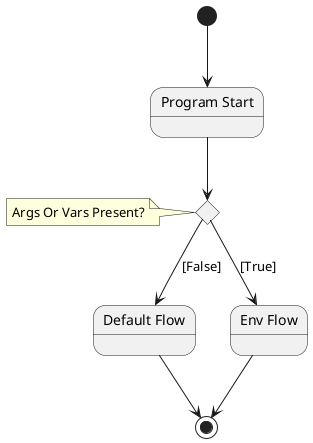 @startuml

state "Program Start" as ps
state "Default Flow" as df
state "Env Flow" as ef

state c <<choice>>

note left of c : Args Or Vars Present?

[*] --> ps
ps --> c
c --> df : [False]
c --> ef : [True]
df --> [*]
ef --> [*]

@enduml
